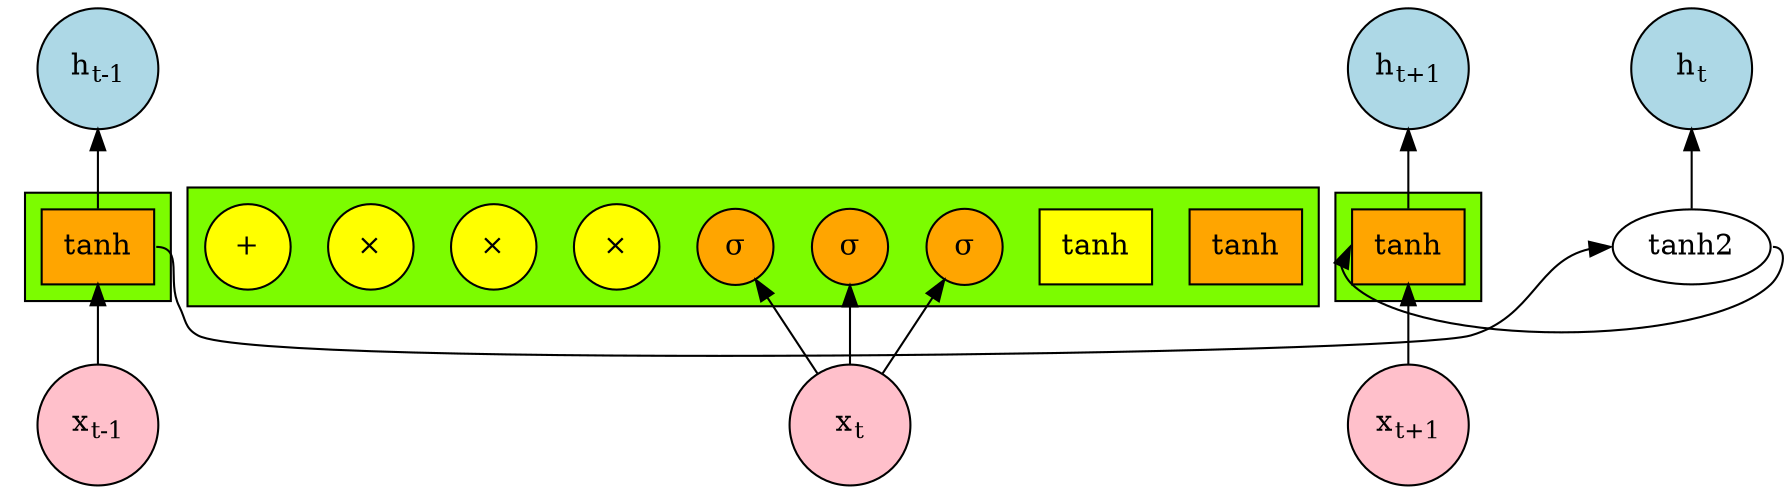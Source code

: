 digraph recurrent {
    //graph [dpi=300]
    rankdir="BT"
    
    subgraph cluster_1 {
        shape="rectangle"
        style="filled"
        fillcolor="lawngreen"

        tanh1 [label="tanh", shape="rectangle", style="filled", fillcolor="orange"]
    }

    subgraph cluster_2 {
        shape="rectangle"
        style="filled"
        fillcolor="lawngreen"

        tanh11 [label="tanh", shape="rectangle", style="filled", fillcolor="orange"]
        tanh12 [label="tanh", shape="rectangle", style="filled", fillcolor="yellow"]
        sigma11 [label="σ", shape="circle", style="filled", fillcolor="orange", width=.1]
        sigma12 [label="σ", shape="circle", style="filled", fillcolor="orange", width=.1]
        sigma13 [label="σ", shape="circle", style="filled", fillcolor="orange", width=.1]
        mul11 [label="×", shape="circle", style="filled", fillcolor="yellow", width=.1]
        mul12 [label="×", shape="circle", style="filled", fillcolor="yellow", width=.1]
        mul13 [label="×", shape="circle", style="filled", fillcolor="yellow", width=.1]
        plus11 [label="+", shape="circle", style="filled", fillcolor="yellow", width=.1]

    }

    subgraph cluster_3 {
        shape="rectangle"
        style="filled"
        fillcolor="lawngreen"

        tanh3 [label="tanh", shape="rectangle", style="filled", fillcolor="orange"]
    }

    input1 [label=<x<sub>t-1</sub>>, shape="circle", style="filled", fillcolor="pink", width=.8]
    input2 [label=<x<sub>t</sub>>, shape="circle", style="filled", fillcolor="pink", width=.8]
    input3 [label=<x<sub>t+1</sub>>, shape="circle", style="filled", fillcolor="pink", width=.8]

    state1 [label=<h<sub>t-1</sub>>, shape="circle", style="filled", fillcolor="lightblue", width=.8]
    state2 [label=<h<sub>t</sub>>, shape="circle", style="filled", fillcolor="lightblue", width=.8]
    state3 [label=<h<sub>t+1</sub>>, shape="circle", style="filled", fillcolor="lightblue", width=.8]

    {rank=same; input1; input2; input3;}
    {rank=same; state1; state2; state3;}

    input1 -> tanh1
    input3 -> tanh3

    tanh1 -> state1 
    tanh2 -> state2 
    tanh3 -> state3  

    tanh1:e -> tanh2:w [constraint="false", minlen=4]
    tanh2:e -> tanh3:w [constraint="false", minlen=4]

    input2 -> sigma11
    input2 -> sigma12
    input2 -> sigma13
}
